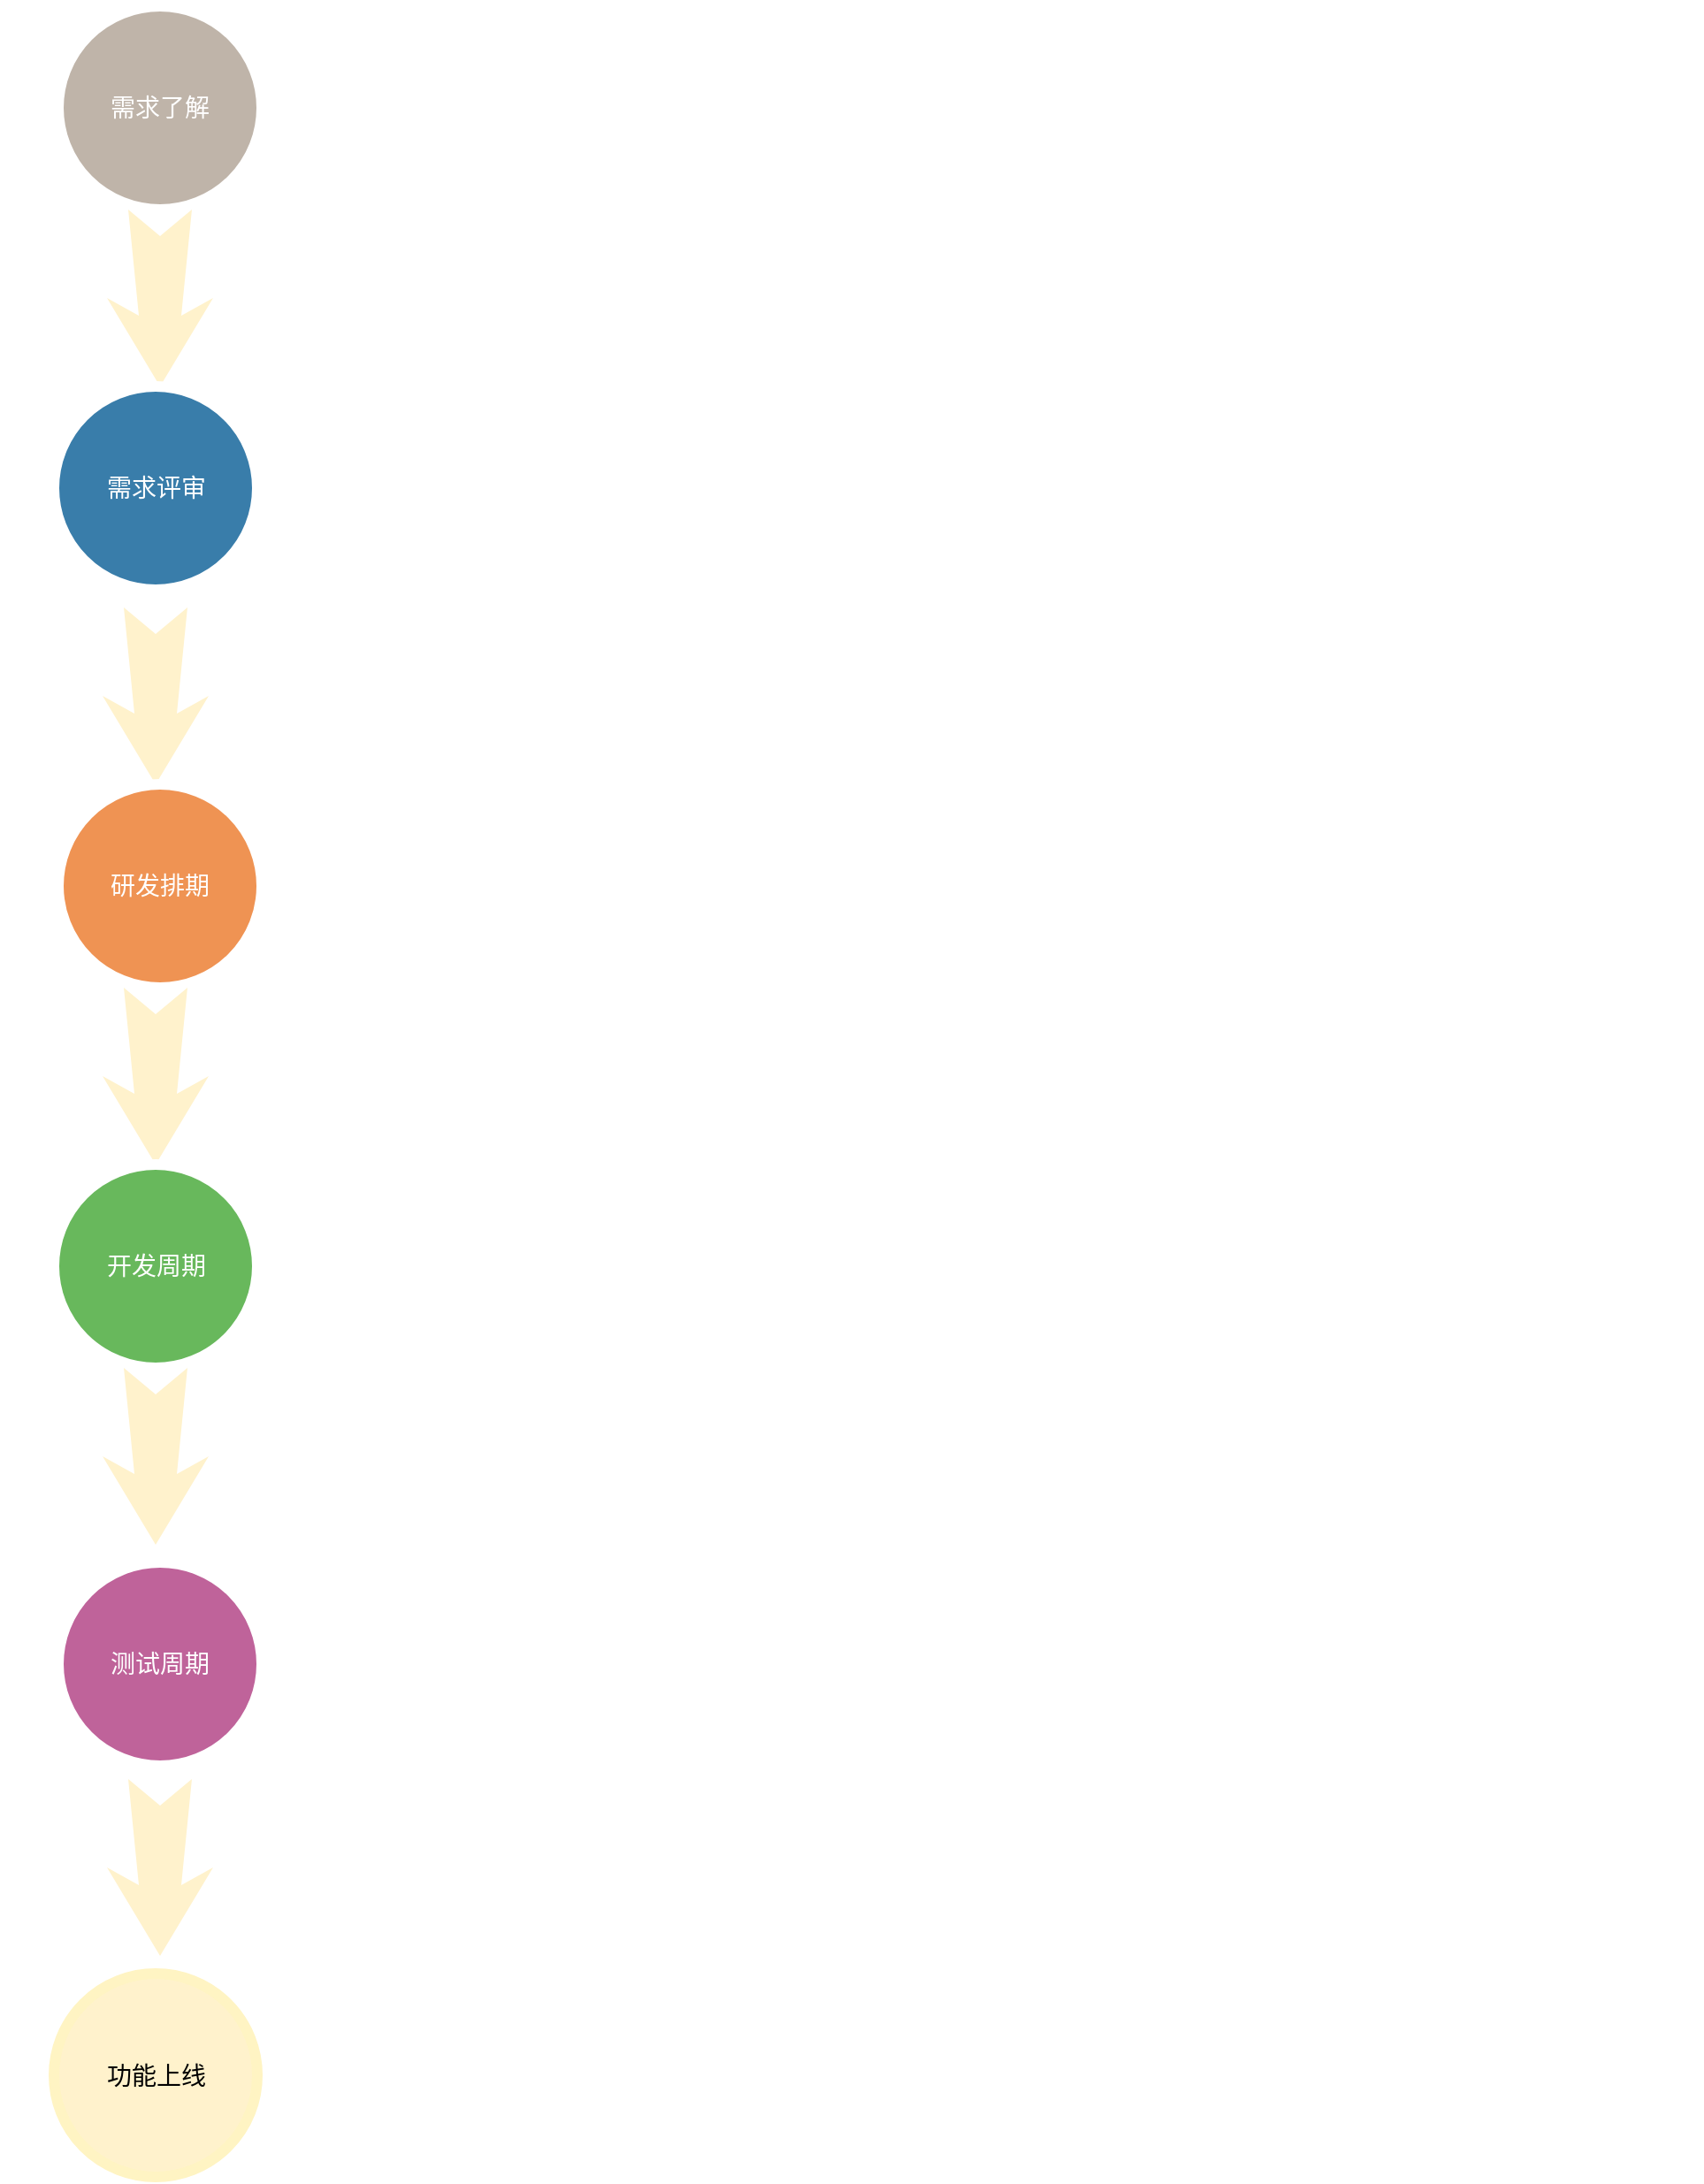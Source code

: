 <mxfile version="12.9.2" type="github">
  <diagram name="Page-1" id="12e1b939-464a-85fe-373e-61e167be1490">
    <mxGraphModel dx="1977" dy="2407" grid="1" gridSize="10" guides="1" tooltips="1" connect="1" arrows="1" fold="1" page="1" pageScale="1.5" pageWidth="1169" pageHeight="826" background="#ffffff" math="0" shadow="0">
      <root>
        <mxCell id="0" />
        <mxCell id="1" parent="0" />
        <mxCell id="60da8b9f42644d3a-3" value="ATTRACT" style="text;html=1;strokeColor=none;fillColor=none;align=center;verticalAlign=middle;whiteSpace=wrap;rounded=0;shadow=0;fontSize=27;fontColor=#FFFFFF;fontStyle=1;direction=south;" parent="1" vertex="1">
          <mxGeometry x="426" y="182.5" width="60" height="280" as="geometry" />
        </mxCell>
        <mxCell id="60da8b9f42644d3a-6" value="" style="line;strokeWidth=2;html=1;rounded=0;shadow=0;fontSize=27;align=center;fillColor=none;strokeColor=#FFFFFF;direction=south;" parent="1" vertex="1">
          <mxGeometry x="451" y="237.5" width="10" height="240" as="geometry" />
        </mxCell>
        <mxCell id="60da8b9f42644d3a-7" value="" style="line;strokeWidth=2;html=1;rounded=0;shadow=0;fontSize=27;align=center;fillColor=none;strokeColor=#FFFFFF;direction=south;" parent="1" vertex="1">
          <mxGeometry x="451" y="457.5" width="10" height="240" as="geometry" />
        </mxCell>
        <mxCell id="60da8b9f42644d3a-8" value="需求了解" style="ellipse;whiteSpace=wrap;html=1;rounded=0;shadow=0;strokeWidth=6;fontSize=14;align=center;fillColor=#BFB4A9;strokeColor=#FFFFFF;fontColor=#FFFFFF;" parent="1" vertex="1">
          <mxGeometry x="426" y="-42.5" width="115" height="115" as="geometry" />
        </mxCell>
        <mxCell id="60da8b9f42644d3a-9" value="" style="html=1;shadow=0;dashed=0;align=center;verticalAlign=middle;shape=mxgraph.arrows2.stylisedArrow;dy=0.6;dx=40;notch=15;feather=0.4;rounded=0;strokeWidth=1;fontSize=27;strokeColor=none;fillColor=#fff2cc;direction=south;" parent="1" vertex="1">
          <mxGeometry x="453.5" y="72.5" width="60" height="100" as="geometry" />
        </mxCell>
        <mxCell id="60da8b9f42644d3a-18" value="CONVERT" style="text;html=1;strokeColor=none;fillColor=none;align=center;verticalAlign=middle;whiteSpace=wrap;rounded=0;shadow=0;fontSize=27;fontColor=#FFFFFF;fontStyle=1;direction=south;" parent="1" vertex="1">
          <mxGeometry x="706" y="315" width="60" height="280" as="geometry" />
        </mxCell>
        <mxCell id="60da8b9f42644d3a-20" value="" style="line;strokeWidth=2;html=1;rounded=0;shadow=0;fontSize=27;align=center;fillColor=none;strokeColor=#FFFFFF;direction=south;" parent="1" vertex="1">
          <mxGeometry x="731" y="370" width="10" height="240" as="geometry" />
        </mxCell>
        <mxCell id="60da8b9f42644d3a-21" value="" style="line;strokeWidth=2;html=1;rounded=0;shadow=0;fontSize=27;align=center;fillColor=none;strokeColor=#FFFFFF;direction=south;" parent="1" vertex="1">
          <mxGeometry x="731" y="590" width="10" height="240" as="geometry" />
        </mxCell>
        <mxCell id="60da8b9f42644d3a-22" value="需求评审" style="ellipse;whiteSpace=wrap;html=1;rounded=0;shadow=0;strokeWidth=6;fontSize=14;align=center;fillColor=#397DAA;strokeColor=#FFFFFF;fontColor=#FFFFFF;direction=south;" parent="1" vertex="1">
          <mxGeometry x="423.5" y="172.5" width="115" height="115" as="geometry" />
        </mxCell>
        <mxCell id="60da8b9f42644d3a-23" value="" style="html=1;shadow=0;dashed=0;align=center;verticalAlign=middle;shape=mxgraph.arrows2.stylisedArrow;dy=0.6;dx=40;notch=15;feather=0.4;rounded=0;strokeWidth=1;fontSize=27;strokeColor=none;fillColor=#fff2cc;direction=south;" parent="1" vertex="1">
          <mxGeometry x="451" y="297.5" width="60" height="100" as="geometry" />
        </mxCell>
        <mxCell id="60da8b9f42644d3a-25" value="CLOSE" style="text;html=1;strokeColor=none;fillColor=none;align=center;verticalAlign=middle;whiteSpace=wrap;rounded=0;shadow=0;fontSize=27;fontColor=#FFFFFF;fontStyle=1;direction=south;" parent="1" vertex="1">
          <mxGeometry x="986" y="315" width="60" height="280" as="geometry" />
        </mxCell>
        <mxCell id="60da8b9f42644d3a-26" value="Email&lt;div&gt;Signals&lt;/div&gt;&lt;div&gt;Workflows&lt;/div&gt;" style="text;html=1;strokeColor=none;fillColor=none;align=center;verticalAlign=middle;whiteSpace=wrap;rounded=0;shadow=0;fontSize=14;fontColor=#FFFFFF;direction=south;" parent="1" vertex="1">
          <mxGeometry x="971" y="630" width="90" height="280" as="geometry" />
        </mxCell>
        <mxCell id="60da8b9f42644d3a-27" value="" style="line;strokeWidth=2;html=1;rounded=0;shadow=0;fontSize=27;align=center;fillColor=none;strokeColor=#FFFFFF;direction=south;" parent="1" vertex="1">
          <mxGeometry x="1011" y="370" width="10" height="240" as="geometry" />
        </mxCell>
        <mxCell id="60da8b9f42644d3a-28" value="" style="line;strokeWidth=2;html=1;rounded=0;shadow=0;fontSize=27;align=center;fillColor=none;strokeColor=#FFFFFF;direction=south;" parent="1" vertex="1">
          <mxGeometry x="1011" y="590" width="10" height="240" as="geometry" />
        </mxCell>
        <mxCell id="60da8b9f42644d3a-29" value="研发排期" style="ellipse;whiteSpace=wrap;html=1;rounded=0;shadow=0;strokeWidth=6;fontSize=14;align=center;fillColor=#EF9353;strokeColor=#FFFFFF;fontColor=#FFFFFF;direction=south;" parent="1" vertex="1">
          <mxGeometry x="426" y="397.5" width="115" height="115" as="geometry" />
        </mxCell>
        <mxCell id="60da8b9f42644d3a-30" value="" style="html=1;shadow=0;dashed=0;align=center;verticalAlign=middle;shape=mxgraph.arrows2.stylisedArrow;dy=0.6;dx=40;notch=15;feather=0.4;rounded=0;strokeWidth=1;fontSize=27;strokeColor=none;fillColor=#fff2cc;direction=south;" parent="1" vertex="1">
          <mxGeometry x="451" y="512.5" width="60" height="100" as="geometry" />
        </mxCell>
        <mxCell id="60da8b9f42644d3a-32" value="DELIGHT" style="text;html=1;strokeColor=none;fillColor=none;align=center;verticalAlign=middle;whiteSpace=wrap;rounded=0;shadow=0;fontSize=27;fontColor=#FFFFFF;fontStyle=1;direction=south;" parent="1" vertex="1">
          <mxGeometry x="1266" y="315" width="60" height="280" as="geometry" />
        </mxCell>
        <mxCell id="60da8b9f42644d3a-33" value="Events&lt;div&gt;Social Inbox&lt;/div&gt;&lt;div&gt;Smart Content&lt;/div&gt;" style="text;html=1;strokeColor=none;fillColor=none;align=center;verticalAlign=middle;whiteSpace=wrap;rounded=0;shadow=0;fontSize=14;fontColor=#FFFFFF;direction=south;" parent="1" vertex="1">
          <mxGeometry x="1251" y="630" width="90" height="280" as="geometry" />
        </mxCell>
        <mxCell id="60da8b9f42644d3a-34" value="" style="line;strokeWidth=2;html=1;rounded=0;shadow=0;fontSize=27;align=center;fillColor=none;strokeColor=#FFFFFF;direction=south;" parent="1" vertex="1">
          <mxGeometry x="1291" y="370" width="10" height="240" as="geometry" />
        </mxCell>
        <mxCell id="60da8b9f42644d3a-35" value="" style="line;strokeWidth=2;html=1;rounded=0;shadow=0;fontSize=27;align=center;fillColor=none;strokeColor=#FFFFFF;direction=south;" parent="1" vertex="1">
          <mxGeometry x="1291" y="590" width="10" height="240" as="geometry" />
        </mxCell>
        <mxCell id="60da8b9f42644d3a-36" value="开发周期" style="ellipse;whiteSpace=wrap;html=1;rounded=0;shadow=0;strokeWidth=6;fontSize=14;align=center;fillColor=#68B85C;strokeColor=#FFFFFF;fontColor=#FFFFFF;direction=south;" parent="1" vertex="1">
          <mxGeometry x="423.5" y="612.5" width="115" height="115" as="geometry" />
        </mxCell>
        <mxCell id="60da8b9f42644d3a-37" value="" style="html=1;shadow=0;dashed=0;align=center;verticalAlign=middle;shape=mxgraph.arrows2.stylisedArrow;dy=0.6;dx=40;notch=15;feather=0.4;rounded=0;strokeWidth=1;fontSize=27;strokeColor=none;fillColor=#fff2cc;direction=south;" parent="1" vertex="1">
          <mxGeometry x="451" y="727.5" width="60" height="100" as="geometry" />
        </mxCell>
        <mxCell id="60da8b9f42644d3a-38" value="测试周期" style="ellipse;whiteSpace=wrap;html=1;rounded=0;shadow=0;strokeWidth=6;fontSize=14;align=center;fillColor=#BF639A;strokeColor=#FFFFFF;fontColor=#FFFFFF;direction=south;" parent="1" vertex="1">
          <mxGeometry x="426" y="837.5" width="115" height="115" as="geometry" />
        </mxCell>
        <mxCell id="5Bo4QO79uzK-TxsnAqFC-8" value="功能上线" style="ellipse;whiteSpace=wrap;html=1;rounded=0;shadow=0;strokeWidth=6;fontSize=14;align=center;fillColor=#fff2cc;strokeColor=#FFF4C3;direction=south;" vertex="1" parent="1">
          <mxGeometry x="423.5" y="1070" width="115" height="115" as="geometry" />
        </mxCell>
        <mxCell id="5Bo4QO79uzK-TxsnAqFC-9" value="" style="html=1;shadow=0;dashed=0;align=center;verticalAlign=middle;shape=mxgraph.arrows2.stylisedArrow;dy=0.6;dx=40;notch=15;feather=0.4;rounded=0;strokeWidth=1;fontSize=27;strokeColor=none;fillColor=#fff2cc;direction=south;" vertex="1" parent="1">
          <mxGeometry x="453.5" y="960" width="60" height="100" as="geometry" />
        </mxCell>
      </root>
    </mxGraphModel>
  </diagram>
</mxfile>
